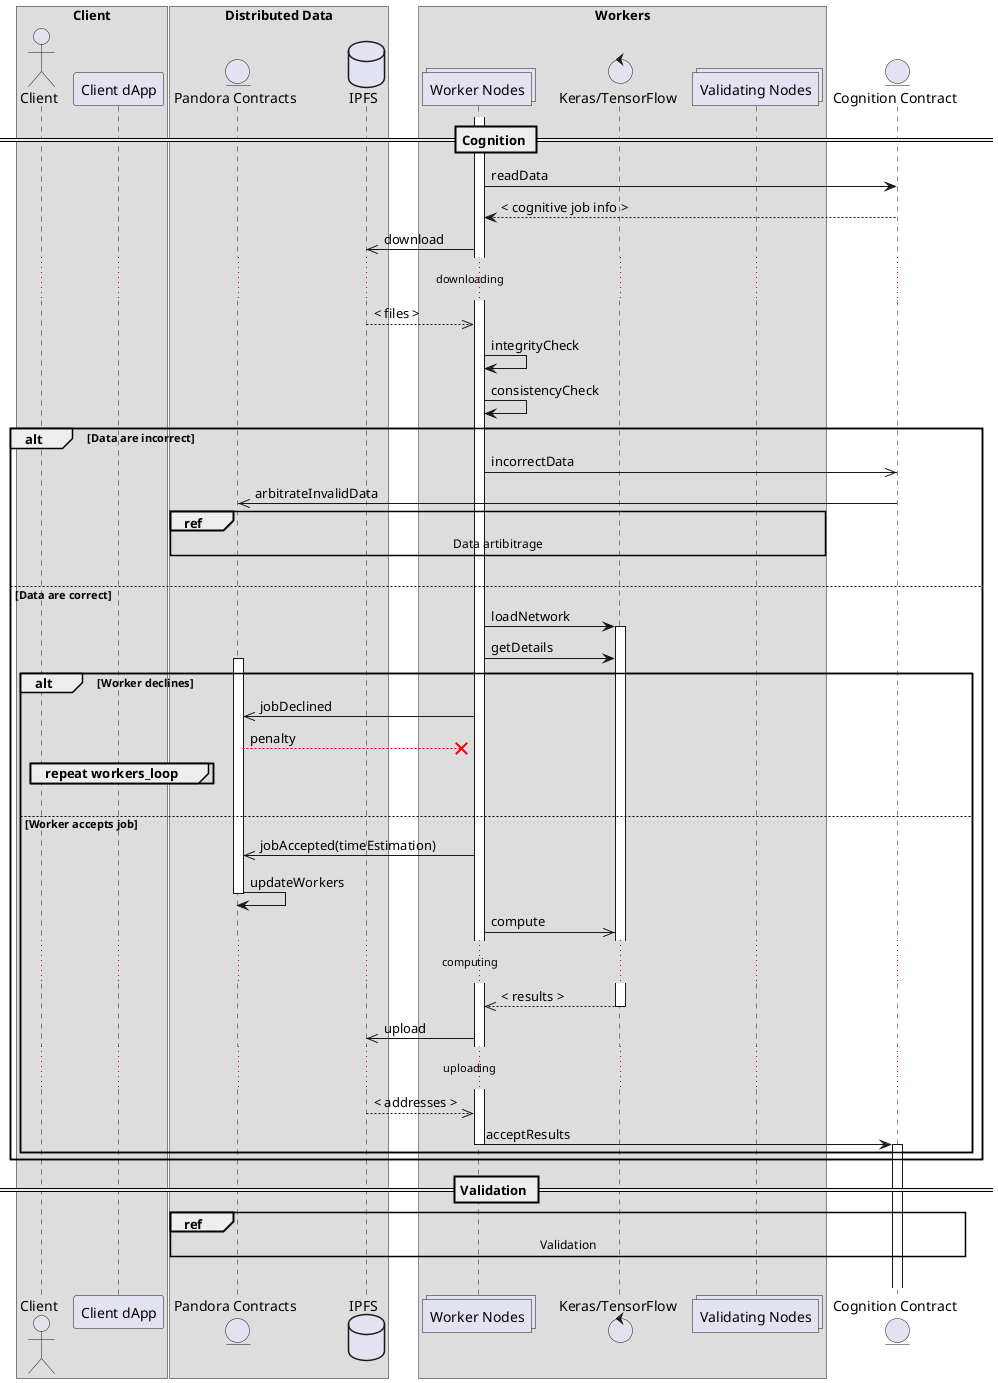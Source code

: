 @startuml
box "Client"
  actor "Client" as client
  participant "Client dApp" as dapp
end box

box "Distributed Data"
  entity "Pandora Contracts" as pandora
  database "IPFS" as ipfs
end box

box "Workers"
  collections "Worker Nodes" as workers
  control "Keras/TensorFlow" as nn
  collections "Validating Nodes" as validators
end box

entity "Cognition Contract" as cognition

== Cognition ==

activate workers
workers -> cognition: readData
cognition --> workers: < cognitive job info >
workers ->> ipfs: download
... downloading ...
ipfs -->> workers: < files >
workers -> workers: integrityCheck
workers -> workers: consistencyCheck
alt Data are incorrect
  workers ->> cognition: incorrectData
  cognition ->> pandora: arbitrateInvalidData
  ref over pandora, workers, validators: Data artibitrage
  |||
else Data are correct
  workers -> nn: loadNetwork
  activate nn
  workers -> nn: getDetails
  activate pandora
  alt Worker declines
    workers ->> pandora: jobDeclined
    pandora -[#red]->x workers: penalty
    group repeat workers_loop
    end
    |||
  else Worker accepts job
    workers ->> pandora: jobAccepted(timeEstimation)
    pandora -> pandora: updateWorkers
    deactivate pandora
    workers ->> nn: compute
  ... computing ...
    nn -->> workers: < results >
    deactivate nn
    workers ->> ipfs: upload
  ... uploading ...
    ipfs -->> workers: < addresses >
    workers -> cognition: acceptResults
    deactivate workers
    activate cognition
  end
end

== Validation ==

ref over pandora, cognition: Validation
|||
@enduml
